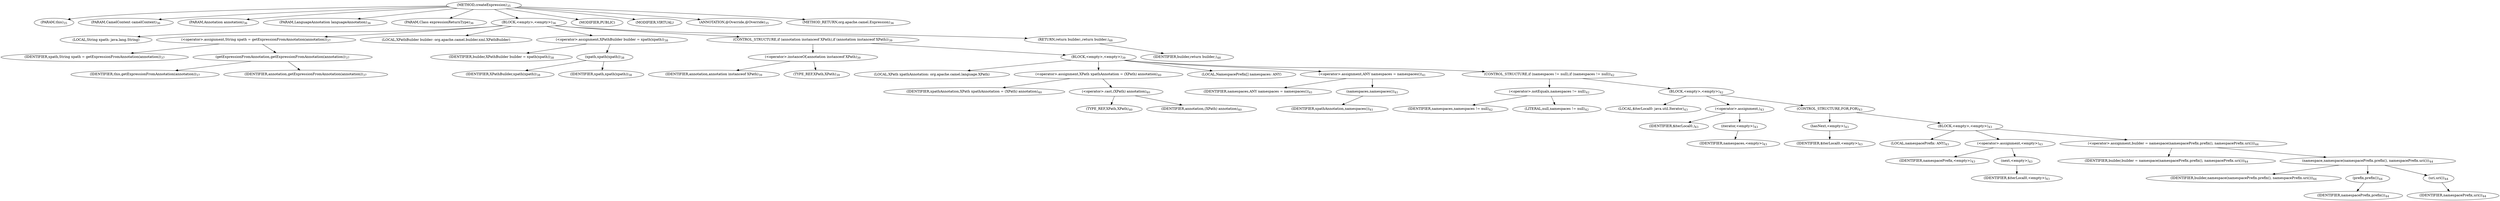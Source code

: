 digraph "createExpression" {  
"9" [label = <(METHOD,createExpression)<SUB>35</SUB>> ]
"4" [label = <(PARAM,this)<SUB>35</SUB>> ]
"10" [label = <(PARAM,CamelContext camelContext)<SUB>36</SUB>> ]
"11" [label = <(PARAM,Annotation annotation)<SUB>36</SUB>> ]
"12" [label = <(PARAM,LanguageAnnotation languageAnnotation)<SUB>36</SUB>> ]
"13" [label = <(PARAM,Class expressionReturnType)<SUB>36</SUB>> ]
"14" [label = <(BLOCK,&lt;empty&gt;,&lt;empty&gt;)<SUB>36</SUB>> ]
"15" [label = <(LOCAL,String xpath: java.lang.String)> ]
"16" [label = <(&lt;operator&gt;.assignment,String xpath = getExpressionFromAnnotation(annotation))<SUB>37</SUB>> ]
"17" [label = <(IDENTIFIER,xpath,String xpath = getExpressionFromAnnotation(annotation))<SUB>37</SUB>> ]
"18" [label = <(getExpressionFromAnnotation,getExpressionFromAnnotation(annotation))<SUB>37</SUB>> ]
"3" [label = <(IDENTIFIER,this,getExpressionFromAnnotation(annotation))<SUB>37</SUB>> ]
"19" [label = <(IDENTIFIER,annotation,getExpressionFromAnnotation(annotation))<SUB>37</SUB>> ]
"20" [label = <(LOCAL,XPathBuilder builder: org.apache.camel.builder.xml.XPathBuilder)> ]
"21" [label = <(&lt;operator&gt;.assignment,XPathBuilder builder = xpath(xpath))<SUB>38</SUB>> ]
"22" [label = <(IDENTIFIER,builder,XPathBuilder builder = xpath(xpath))<SUB>38</SUB>> ]
"23" [label = <(xpath,xpath(xpath))<SUB>38</SUB>> ]
"24" [label = <(IDENTIFIER,XPathBuilder,xpath(xpath))<SUB>38</SUB>> ]
"25" [label = <(IDENTIFIER,xpath,xpath(xpath))<SUB>38</SUB>> ]
"26" [label = <(CONTROL_STRUCTURE,if (annotation instanceof XPath),if (annotation instanceof XPath))<SUB>39</SUB>> ]
"27" [label = <(&lt;operator&gt;.instanceOf,annotation instanceof XPath)<SUB>39</SUB>> ]
"28" [label = <(IDENTIFIER,annotation,annotation instanceof XPath)<SUB>39</SUB>> ]
"29" [label = <(TYPE_REF,XPath,XPath)<SUB>39</SUB>> ]
"30" [label = <(BLOCK,&lt;empty&gt;,&lt;empty&gt;)<SUB>39</SUB>> ]
"31" [label = <(LOCAL,XPath xpathAnnotation: org.apache.camel.language.XPath)> ]
"32" [label = <(&lt;operator&gt;.assignment,XPath xpathAnnotation = (XPath) annotation)<SUB>40</SUB>> ]
"33" [label = <(IDENTIFIER,xpathAnnotation,XPath xpathAnnotation = (XPath) annotation)<SUB>40</SUB>> ]
"34" [label = <(&lt;operator&gt;.cast,(XPath) annotation)<SUB>40</SUB>> ]
"35" [label = <(TYPE_REF,XPath,XPath)<SUB>40</SUB>> ]
"36" [label = <(IDENTIFIER,annotation,(XPath) annotation)<SUB>40</SUB>> ]
"37" [label = <(LOCAL,NamespacePrefix[] namespaces: ANY)> ]
"38" [label = <(&lt;operator&gt;.assignment,ANY namespaces = namespaces())<SUB>41</SUB>> ]
"39" [label = <(IDENTIFIER,namespaces,ANY namespaces = namespaces())<SUB>41</SUB>> ]
"40" [label = <(namespaces,namespaces())<SUB>41</SUB>> ]
"41" [label = <(IDENTIFIER,xpathAnnotation,namespaces())<SUB>41</SUB>> ]
"42" [label = <(CONTROL_STRUCTURE,if (namespaces != null),if (namespaces != null))<SUB>42</SUB>> ]
"43" [label = <(&lt;operator&gt;.notEquals,namespaces != null)<SUB>42</SUB>> ]
"44" [label = <(IDENTIFIER,namespaces,namespaces != null)<SUB>42</SUB>> ]
"45" [label = <(LITERAL,null,namespaces != null)<SUB>42</SUB>> ]
"46" [label = <(BLOCK,&lt;empty&gt;,&lt;empty&gt;)<SUB>42</SUB>> ]
"47" [label = <(LOCAL,$iterLocal0: java.util.Iterator)<SUB>43</SUB>> ]
"48" [label = <(&lt;operator&gt;.assignment,)<SUB>43</SUB>> ]
"49" [label = <(IDENTIFIER,$iterLocal0,)<SUB>43</SUB>> ]
"50" [label = <(iterator,&lt;empty&gt;)<SUB>43</SUB>> ]
"51" [label = <(IDENTIFIER,namespaces,&lt;empty&gt;)<SUB>43</SUB>> ]
"52" [label = <(CONTROL_STRUCTURE,FOR,FOR)<SUB>43</SUB>> ]
"53" [label = <(hasNext,&lt;empty&gt;)<SUB>43</SUB>> ]
"54" [label = <(IDENTIFIER,$iterLocal0,&lt;empty&gt;)<SUB>43</SUB>> ]
"55" [label = <(BLOCK,&lt;empty&gt;,&lt;empty&gt;)<SUB>43</SUB>> ]
"56" [label = <(LOCAL,namespacePrefix: ANY)<SUB>43</SUB>> ]
"57" [label = <(&lt;operator&gt;.assignment,&lt;empty&gt;)<SUB>43</SUB>> ]
"58" [label = <(IDENTIFIER,namespacePrefix,&lt;empty&gt;)<SUB>43</SUB>> ]
"59" [label = <(next,&lt;empty&gt;)<SUB>43</SUB>> ]
"60" [label = <(IDENTIFIER,$iterLocal0,&lt;empty&gt;)<SUB>43</SUB>> ]
"61" [label = <(&lt;operator&gt;.assignment,builder = namespace(namespacePrefix.prefix(), namespacePrefix.uri()))<SUB>44</SUB>> ]
"62" [label = <(IDENTIFIER,builder,builder = namespace(namespacePrefix.prefix(), namespacePrefix.uri()))<SUB>44</SUB>> ]
"63" [label = <(namespace,namespace(namespacePrefix.prefix(), namespacePrefix.uri()))<SUB>44</SUB>> ]
"64" [label = <(IDENTIFIER,builder,namespace(namespacePrefix.prefix(), namespacePrefix.uri()))<SUB>44</SUB>> ]
"65" [label = <(prefix,prefix())<SUB>44</SUB>> ]
"66" [label = <(IDENTIFIER,namespacePrefix,prefix())<SUB>44</SUB>> ]
"67" [label = <(uri,uri())<SUB>44</SUB>> ]
"68" [label = <(IDENTIFIER,namespacePrefix,uri())<SUB>44</SUB>> ]
"69" [label = <(RETURN,return builder;,return builder;)<SUB>48</SUB>> ]
"70" [label = <(IDENTIFIER,builder,return builder;)<SUB>48</SUB>> ]
"71" [label = <(MODIFIER,PUBLIC)> ]
"72" [label = <(MODIFIER,VIRTUAL)> ]
"73" [label = <(ANNOTATION,@Override,@Override)<SUB>35</SUB>> ]
"74" [label = <(METHOD_RETURN,org.apache.camel.Expression)<SUB>36</SUB>> ]
  "9" -> "4" 
  "9" -> "10" 
  "9" -> "11" 
  "9" -> "12" 
  "9" -> "13" 
  "9" -> "14" 
  "9" -> "71" 
  "9" -> "72" 
  "9" -> "73" 
  "9" -> "74" 
  "14" -> "15" 
  "14" -> "16" 
  "14" -> "20" 
  "14" -> "21" 
  "14" -> "26" 
  "14" -> "69" 
  "16" -> "17" 
  "16" -> "18" 
  "18" -> "3" 
  "18" -> "19" 
  "21" -> "22" 
  "21" -> "23" 
  "23" -> "24" 
  "23" -> "25" 
  "26" -> "27" 
  "26" -> "30" 
  "27" -> "28" 
  "27" -> "29" 
  "30" -> "31" 
  "30" -> "32" 
  "30" -> "37" 
  "30" -> "38" 
  "30" -> "42" 
  "32" -> "33" 
  "32" -> "34" 
  "34" -> "35" 
  "34" -> "36" 
  "38" -> "39" 
  "38" -> "40" 
  "40" -> "41" 
  "42" -> "43" 
  "42" -> "46" 
  "43" -> "44" 
  "43" -> "45" 
  "46" -> "47" 
  "46" -> "48" 
  "46" -> "52" 
  "48" -> "49" 
  "48" -> "50" 
  "50" -> "51" 
  "52" -> "53" 
  "52" -> "55" 
  "53" -> "54" 
  "55" -> "56" 
  "55" -> "57" 
  "55" -> "61" 
  "57" -> "58" 
  "57" -> "59" 
  "59" -> "60" 
  "61" -> "62" 
  "61" -> "63" 
  "63" -> "64" 
  "63" -> "65" 
  "63" -> "67" 
  "65" -> "66" 
  "67" -> "68" 
  "69" -> "70" 
}
